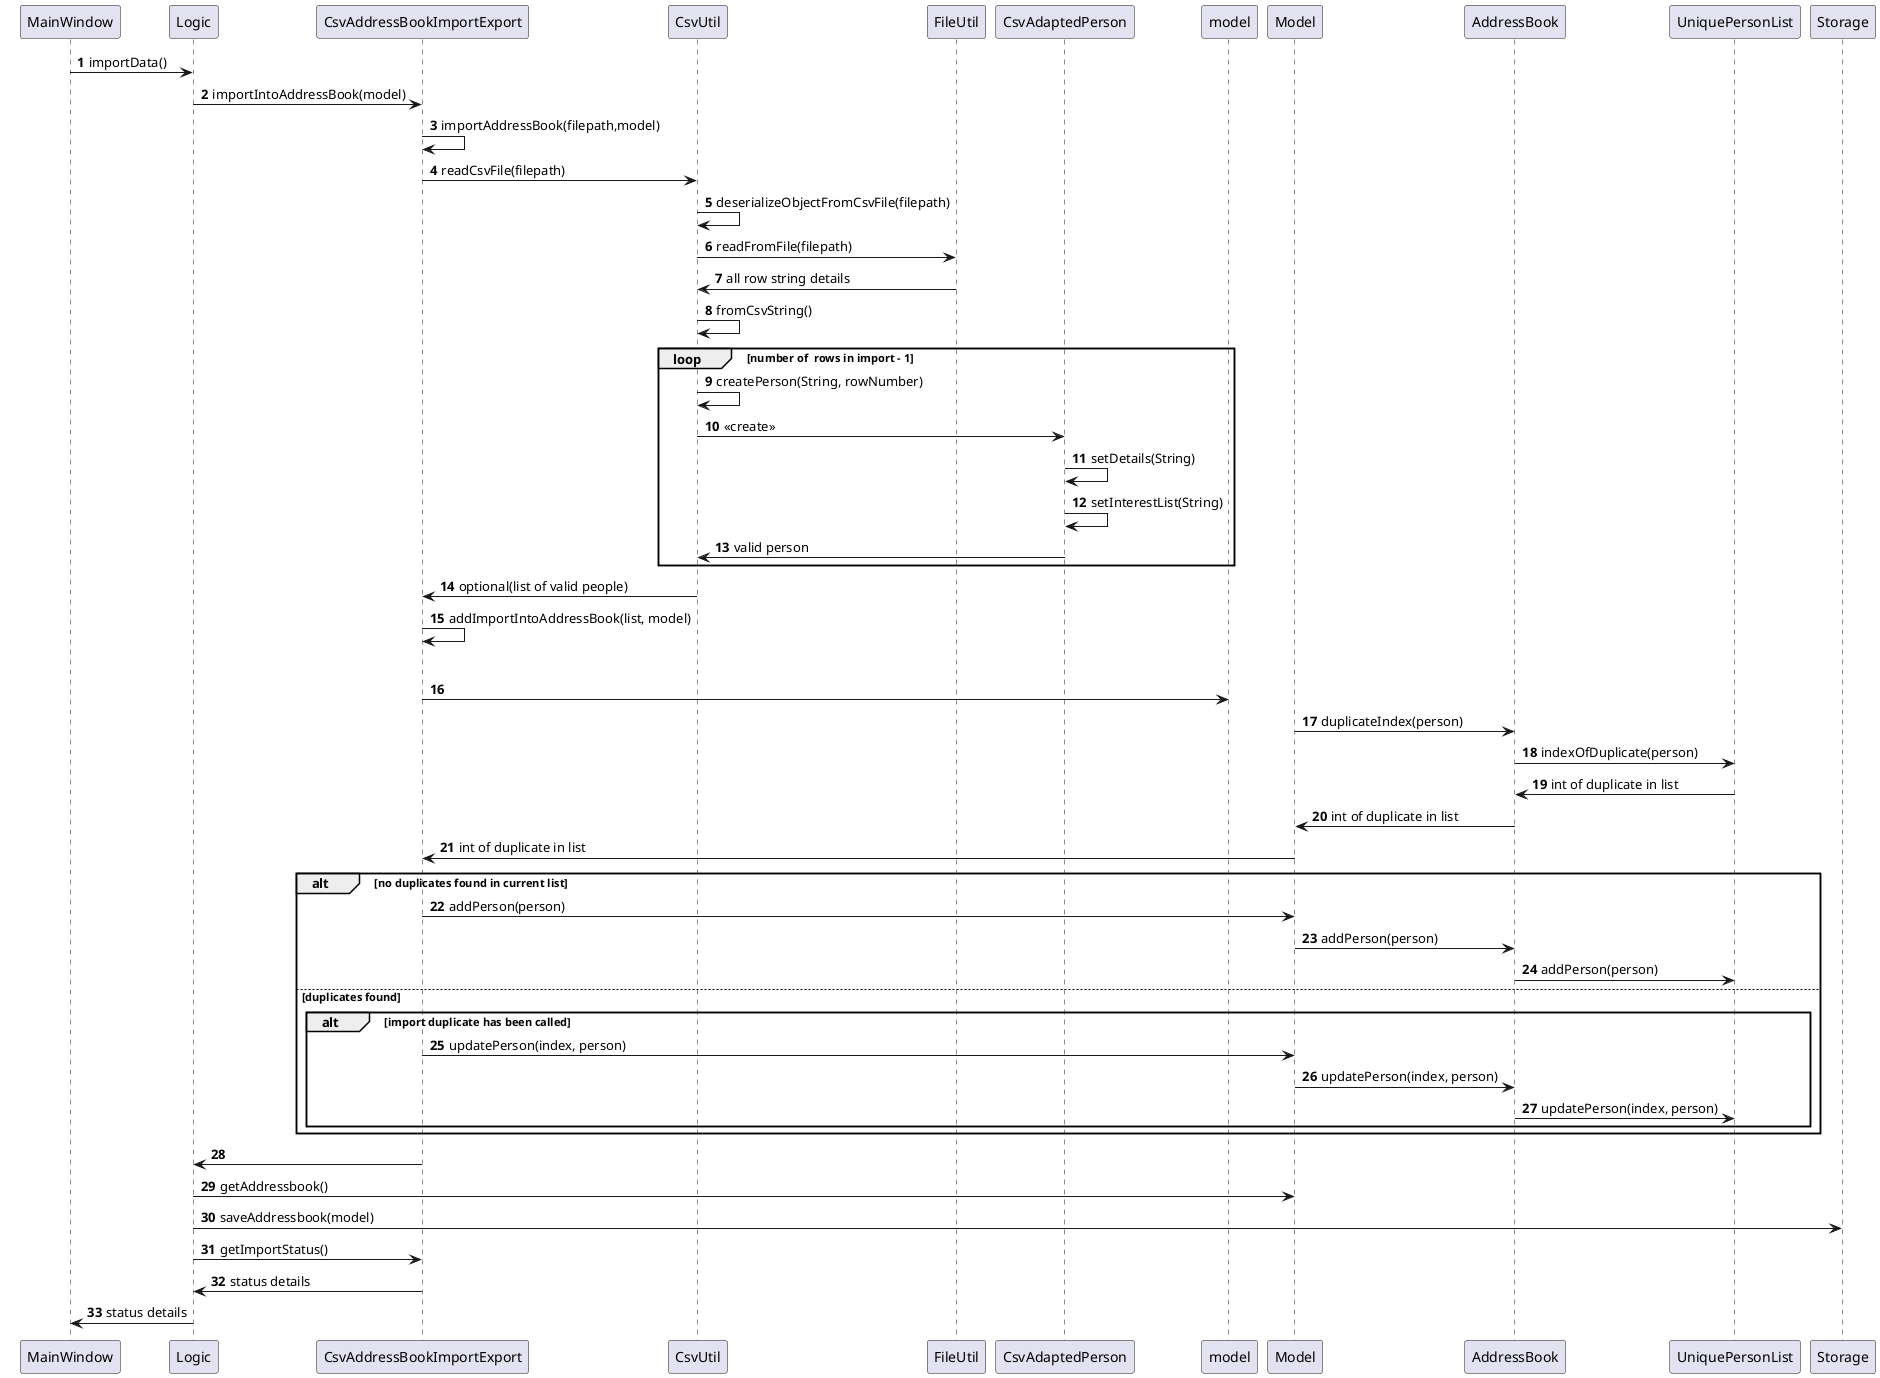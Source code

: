 @startuml
'https://plantuml.com/sequence-diagram

autonumber

MainWindow -> Logic: importData()
Logic -> CsvAddressBookImportExport: importIntoAddressBook(model)

CsvAddressBookImportExport -> CsvAddressBookImportExport: importAddressBook(filepath,model)

CsvAddressBookImportExport -> CsvUtil: readCsvFile(filepath)

CsvUtil -> CsvUtil: deserializeObjectFromCsvFile(filepath)

CsvUtil -> FileUtil: readFromFile(filepath)

CsvUtil <- FileUtil: all row string details

CsvUtil -> CsvUtil: fromCsvString()


loop number of  rows in import - 1
    CsvUtil -> CsvUtil: createPerson(String, rowNumber)

    CsvUtil -> CsvAdaptedPerson: <<create>>


    CsvAdaptedPerson -> CsvAdaptedPerson: setDetails(String)

    CsvAdaptedPerson -> CsvAdaptedPerson: setInterestList(String)
    CsvUtil <- CsvAdaptedPerson: valid person
    end

CsvAddressBookImportExport <- CsvUtil: optional(list of valid people)
CsvAddressBookImportExport -> CsvAddressBookImportExport: addImportIntoAddressBook(list, model)

loop no. of valid people
    CsvAddressBookImportExport  -> model
	Model -> AddressBook: duplicateIndex(person)
	AddressBook -> UniquePersonList : indexOfDuplicate(person)
	AddressBook <- UniquePersonList : int of duplicate in list
	Model <- AddressBook : int of duplicate in list
    CsvAddressBookImportExport <- Model : int of duplicate in list
    alt no duplicates found in current list
        CsvAddressBookImportExport ->  Model: addPerson(person)
        Model -> AddressBook : addPerson(person)
        AddressBook -> UniquePersonList : addPerson(person)
    else duplicates found
        alt import duplicate has been called
                    CsvAddressBookImportExport ->  Model: updatePerson(index, person)
                    Model -> AddressBook : updatePerson(index, person)
                    AddressBook -> UniquePersonList : updatePerson(index, person)
        end
    end

Logic <- CsvAddressBookImportExport
deactivate CsvAddressBookImportExport
Logic -> Model: getAddressbook()
Logic -> Storage: saveAddressbook(model)
Logic -> CsvAddressBookImportExport: getImportStatus()
Logic <- CsvAddressBookImportExport: status details
MainWindow <- Logic: status details

@enduml

